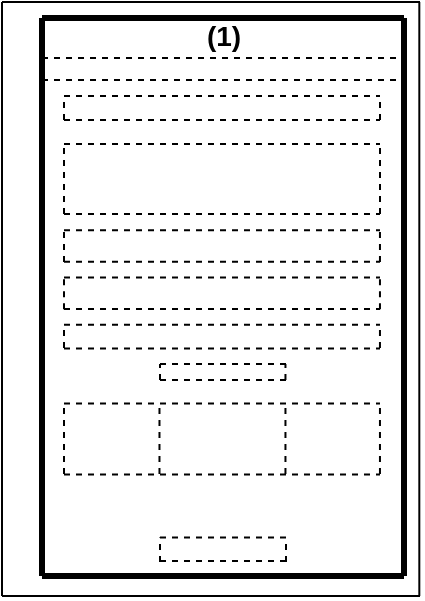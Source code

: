 <mxfile version="14.5.1" type="device"><diagram id="s1p8W3Jd-O6_C4ZqQdut" name="Page-1"><mxGraphModel dx="564" dy="551" grid="1" gridSize="3.937" guides="0" tooltips="1" connect="0" arrows="0" fold="1" page="1" pageScale="1" pageWidth="420" pageHeight="297" background="none" math="0" shadow="0"><root><mxCell id="0"/><mxCell id="1" parent="0"/><mxCell id="AzDBy5NYutQdLeTBvs-s-33" value="" style="endArrow=none;html=1;strokeWidth=3;" parent="1" edge="1"><mxGeometry width="50" height="50" relative="1" as="geometry"><mxPoint x="20" y="287" as="sourcePoint"/><mxPoint x="20" y="8" as="targetPoint"/></mxGeometry></mxCell><mxCell id="AzDBy5NYutQdLeTBvs-s-34" value="" style="endArrow=none;html=1;strokeWidth=3;" parent="1" edge="1"><mxGeometry width="50" height="50" relative="1" as="geometry"><mxPoint x="201" y="287" as="sourcePoint"/><mxPoint x="201" y="8" as="targetPoint"/></mxGeometry></mxCell><mxCell id="AzDBy5NYutQdLeTBvs-s-36" value="" style="endArrow=none;html=1;strokeWidth=3;" parent="1" edge="1"><mxGeometry width="50" height="50" relative="1" as="geometry"><mxPoint x="20" y="287" as="sourcePoint"/><mxPoint x="201" y="287" as="targetPoint"/></mxGeometry></mxCell><mxCell id="jDQT1PW8UC2mb4ISil7u-4" value="" style="endArrow=none;html=1;strokeWidth=1;fontSize=1;" edge="1" parent="1"><mxGeometry width="50" height="50" relative="1" as="geometry"><mxPoint as="sourcePoint"/><mxPoint x="209" as="targetPoint"/></mxGeometry></mxCell><mxCell id="jDQT1PW8UC2mb4ISil7u-5" value="" style="endArrow=none;html=1;strokeWidth=3;" edge="1" parent="1"><mxGeometry width="50" height="50" relative="1" as="geometry"><mxPoint x="20" y="8" as="sourcePoint"/><mxPoint x="201" y="8" as="targetPoint"/></mxGeometry></mxCell><mxCell id="jDQT1PW8UC2mb4ISil7u-7" value="&lt;span style=&quot;font-size: 14px&quot;&gt;(1)&lt;/span&gt;" style="text;html=1;strokeColor=none;fillColor=none;align=center;verticalAlign=bottom;whiteSpace=wrap;rounded=0;fontSize=14;fontStyle=1" vertex="1" parent="1"><mxGeometry x="90.55" y="11.81" width="40" height="16.06" as="geometry"/></mxCell><mxCell id="jDQT1PW8UC2mb4ISil7u-8" value="" style="endArrow=none;html=1;strokeWidth=1;dashed=1;" edge="1" parent="1"><mxGeometry width="50" height="50" relative="1" as="geometry"><mxPoint x="20" y="28" as="sourcePoint"/><mxPoint x="201" y="28" as="targetPoint"/></mxGeometry></mxCell><mxCell id="jDQT1PW8UC2mb4ISil7u-9" value="" style="endArrow=none;html=1;strokeWidth=1;dashed=1;" edge="1" parent="1"><mxGeometry width="50" height="50" relative="1" as="geometry"><mxPoint x="20" y="39" as="sourcePoint"/><mxPoint x="201" y="39" as="targetPoint"/></mxGeometry></mxCell><mxCell id="jDQT1PW8UC2mb4ISil7u-10" value="" style="endArrow=none;html=1;strokeWidth=1;dashed=1;" edge="1" parent="1"><mxGeometry width="50" height="50" relative="1" as="geometry"><mxPoint x="31" y="47" as="sourcePoint"/><mxPoint x="189" y="47" as="targetPoint"/></mxGeometry></mxCell><mxCell id="jDQT1PW8UC2mb4ISil7u-11" value="" style="endArrow=none;html=1;strokeWidth=1;dashed=1;" edge="1" parent="1"><mxGeometry width="50" height="50" relative="1" as="geometry"><mxPoint x="31" y="59" as="sourcePoint"/><mxPoint x="189" y="59" as="targetPoint"/></mxGeometry></mxCell><mxCell id="jDQT1PW8UC2mb4ISil7u-12" value="" style="endArrow=none;html=1;strokeWidth=1;dashed=1;" edge="1" parent="1"><mxGeometry width="50" height="50" relative="1" as="geometry"><mxPoint x="189" y="59" as="sourcePoint"/><mxPoint x="189" y="47" as="targetPoint"/></mxGeometry></mxCell><mxCell id="jDQT1PW8UC2mb4ISil7u-13" value="" style="endArrow=none;html=1;strokeWidth=1;dashed=1;" edge="1" parent="1"><mxGeometry width="50" height="50" relative="1" as="geometry"><mxPoint x="31" y="59" as="sourcePoint"/><mxPoint x="31" y="47" as="targetPoint"/></mxGeometry></mxCell><mxCell id="jDQT1PW8UC2mb4ISil7u-22" value="" style="endArrow=none;html=1;strokeWidth=1;dashed=1;" edge="1" parent="1"><mxGeometry width="50" height="50" relative="1" as="geometry"><mxPoint x="31" y="71" as="sourcePoint"/><mxPoint x="189" y="71" as="targetPoint"/></mxGeometry></mxCell><mxCell id="jDQT1PW8UC2mb4ISil7u-23" value="" style="endArrow=none;html=1;strokeWidth=1;dashed=1;" edge="1" parent="1"><mxGeometry width="50" height="50" relative="1" as="geometry"><mxPoint x="31" y="106" as="sourcePoint"/><mxPoint x="189" y="106" as="targetPoint"/></mxGeometry></mxCell><mxCell id="jDQT1PW8UC2mb4ISil7u-24" value="" style="endArrow=none;html=1;strokeWidth=1;dashed=1;" edge="1" parent="1"><mxGeometry width="50" height="50" relative="1" as="geometry"><mxPoint x="189" y="106" as="sourcePoint"/><mxPoint x="189" y="71" as="targetPoint"/></mxGeometry></mxCell><mxCell id="jDQT1PW8UC2mb4ISil7u-25" value="" style="endArrow=none;html=1;strokeWidth=1;dashed=1;" edge="1" parent="1"><mxGeometry width="50" height="50" relative="1" as="geometry"><mxPoint x="31" y="106" as="sourcePoint"/><mxPoint x="31" y="71" as="targetPoint"/></mxGeometry></mxCell><mxCell id="jDQT1PW8UC2mb4ISil7u-28" value="" style="endArrow=none;html=1;strokeWidth=1;dashed=1;" edge="1" parent="1"><mxGeometry width="50" height="50" relative="1" as="geometry"><mxPoint x="31" y="114.17" as="sourcePoint"/><mxPoint x="189" y="114.17" as="targetPoint"/></mxGeometry></mxCell><mxCell id="jDQT1PW8UC2mb4ISil7u-29" value="" style="endArrow=none;html=1;strokeWidth=1;dashed=1;" edge="1" parent="1"><mxGeometry width="50" height="50" relative="1" as="geometry"><mxPoint x="31" y="129.92" as="sourcePoint"/><mxPoint x="189" y="129.92" as="targetPoint"/></mxGeometry></mxCell><mxCell id="jDQT1PW8UC2mb4ISil7u-30" value="" style="endArrow=none;html=1;strokeWidth=1;dashed=1;" edge="1" parent="1"><mxGeometry width="50" height="50" relative="1" as="geometry"><mxPoint x="31" y="137.8" as="sourcePoint"/><mxPoint x="189" y="137.8" as="targetPoint"/></mxGeometry></mxCell><mxCell id="jDQT1PW8UC2mb4ISil7u-31" value="" style="endArrow=none;html=1;strokeWidth=1;dashed=1;" edge="1" parent="1"><mxGeometry width="50" height="50" relative="1" as="geometry"><mxPoint x="31" y="153.54" as="sourcePoint"/><mxPoint x="189" y="153.54" as="targetPoint"/></mxGeometry></mxCell><mxCell id="jDQT1PW8UC2mb4ISil7u-32" value="" style="endArrow=none;html=1;strokeWidth=1;dashed=1;" edge="1" parent="1"><mxGeometry width="50" height="50" relative="1" as="geometry"><mxPoint x="31" y="161.42" as="sourcePoint"/><mxPoint x="189" y="161.42" as="targetPoint"/></mxGeometry></mxCell><mxCell id="jDQT1PW8UC2mb4ISil7u-33" value="" style="endArrow=none;html=1;strokeWidth=1;dashed=1;" edge="1" parent="1"><mxGeometry width="50" height="50" relative="1" as="geometry"><mxPoint x="31" y="173.23" as="sourcePoint"/><mxPoint x="189" y="173.23" as="targetPoint"/></mxGeometry></mxCell><mxCell id="jDQT1PW8UC2mb4ISil7u-34" value="" style="endArrow=none;html=1;strokeWidth=1;dashed=1;" edge="1" parent="1"><mxGeometry width="50" height="50" relative="1" as="geometry"><mxPoint x="31" y="200.79" as="sourcePoint"/><mxPoint x="189" y="200.79" as="targetPoint"/></mxGeometry></mxCell><mxCell id="jDQT1PW8UC2mb4ISil7u-35" value="" style="endArrow=none;html=1;strokeWidth=1;dashed=1;" edge="1" parent="1"><mxGeometry width="50" height="50" relative="1" as="geometry"><mxPoint x="31" y="236.22" as="sourcePoint"/><mxPoint x="189" y="236.22" as="targetPoint"/></mxGeometry></mxCell><mxCell id="jDQT1PW8UC2mb4ISil7u-36" value="" style="endArrow=none;html=1;strokeWidth=1;dashed=1;" edge="1" parent="1"><mxGeometry width="50" height="50" relative="1" as="geometry"><mxPoint x="31" y="130" as="sourcePoint"/><mxPoint x="31" y="114.17" as="targetPoint"/></mxGeometry></mxCell><mxCell id="jDQT1PW8UC2mb4ISil7u-38" value="" style="endArrow=none;html=1;strokeWidth=1;dashed=1;" edge="1" parent="1"><mxGeometry width="50" height="50" relative="1" as="geometry"><mxPoint x="31" y="153.62" as="sourcePoint"/><mxPoint x="31" y="137.79" as="targetPoint"/></mxGeometry></mxCell><mxCell id="jDQT1PW8UC2mb4ISil7u-39" value="" style="endArrow=none;html=1;strokeWidth=1;dashed=1;" edge="1" parent="1"><mxGeometry width="50" height="50" relative="1" as="geometry"><mxPoint x="31" y="173" as="sourcePoint"/><mxPoint x="31" y="161" as="targetPoint"/></mxGeometry></mxCell><mxCell id="jDQT1PW8UC2mb4ISil7u-40" value="" style="endArrow=none;html=1;strokeWidth=1;dashed=1;" edge="1" parent="1"><mxGeometry width="50" height="50" relative="1" as="geometry"><mxPoint x="31" y="236" as="sourcePoint"/><mxPoint x="31" y="200.79" as="targetPoint"/></mxGeometry></mxCell><mxCell id="jDQT1PW8UC2mb4ISil7u-41" value="" style="endArrow=none;html=1;strokeWidth=1;dashed=1;" edge="1" parent="1"><mxGeometry width="50" height="50" relative="1" as="geometry"><mxPoint x="188.98" y="236" as="sourcePoint"/><mxPoint x="188.98" y="200.79" as="targetPoint"/></mxGeometry></mxCell><mxCell id="jDQT1PW8UC2mb4ISil7u-42" value="" style="endArrow=none;html=1;strokeWidth=1;dashed=1;" edge="1" parent="1"><mxGeometry width="50" height="50" relative="1" as="geometry"><mxPoint x="188.98" y="173.0" as="sourcePoint"/><mxPoint x="188.98" y="161" as="targetPoint"/></mxGeometry></mxCell><mxCell id="jDQT1PW8UC2mb4ISil7u-43" value="" style="endArrow=none;html=1;strokeWidth=1;dashed=1;" edge="1" parent="1"><mxGeometry width="50" height="50" relative="1" as="geometry"><mxPoint x="188.98" y="153.62" as="sourcePoint"/><mxPoint x="188.98" y="137.79" as="targetPoint"/></mxGeometry></mxCell><mxCell id="jDQT1PW8UC2mb4ISil7u-44" value="" style="endArrow=none;html=1;strokeWidth=1;dashed=1;" edge="1" parent="1"><mxGeometry width="50" height="50" relative="1" as="geometry"><mxPoint x="188.98" y="130" as="sourcePoint"/><mxPoint x="188.98" y="114.17" as="targetPoint"/></mxGeometry></mxCell><mxCell id="jDQT1PW8UC2mb4ISil7u-45" value="" style="endArrow=none;html=1;strokeWidth=1;dashed=1;" edge="1" parent="1"><mxGeometry width="50" height="50" relative="1" as="geometry"><mxPoint x="79" y="181" as="sourcePoint"/><mxPoint x="142" y="181" as="targetPoint"/></mxGeometry></mxCell><mxCell id="jDQT1PW8UC2mb4ISil7u-46" value="" style="endArrow=none;html=1;strokeWidth=1;dashed=1;" edge="1" parent="1"><mxGeometry width="50" height="50" relative="1" as="geometry"><mxPoint x="79" y="189" as="sourcePoint"/><mxPoint x="142" y="189" as="targetPoint"/></mxGeometry></mxCell><mxCell id="jDQT1PW8UC2mb4ISil7u-48" value="" style="endArrow=none;html=1;strokeWidth=1;dashed=1;" edge="1" parent="1"><mxGeometry width="50" height="50" relative="1" as="geometry"><mxPoint x="79" y="189" as="sourcePoint"/><mxPoint x="79" y="181" as="targetPoint"/></mxGeometry></mxCell><mxCell id="jDQT1PW8UC2mb4ISil7u-49" value="" style="endArrow=none;html=1;strokeWidth=1;dashed=1;" edge="1" parent="1"><mxGeometry width="50" height="50" relative="1" as="geometry"><mxPoint x="141.73" y="189" as="sourcePoint"/><mxPoint x="141.73" y="181" as="targetPoint"/></mxGeometry></mxCell><mxCell id="jDQT1PW8UC2mb4ISil7u-50" value="" style="endArrow=none;html=1;strokeWidth=1;dashed=1;" edge="1" parent="1"><mxGeometry width="50" height="50" relative="1" as="geometry"><mxPoint x="79" y="267.72" as="sourcePoint"/><mxPoint x="142" y="267.72" as="targetPoint"/></mxGeometry></mxCell><mxCell id="jDQT1PW8UC2mb4ISil7u-51" value="" style="endArrow=none;html=1;strokeWidth=1;dashed=1;" edge="1" parent="1"><mxGeometry width="50" height="50" relative="1" as="geometry"><mxPoint x="79" y="279.53" as="sourcePoint"/><mxPoint x="142" y="279.53" as="targetPoint"/></mxGeometry></mxCell><mxCell id="jDQT1PW8UC2mb4ISil7u-52" value="" style="endArrow=none;html=1;strokeWidth=1;dashed=1;" edge="1" parent="1"><mxGeometry width="50" height="50" relative="1" as="geometry"><mxPoint x="79" y="280" as="sourcePoint"/><mxPoint x="79" y="267.72" as="targetPoint"/></mxGeometry></mxCell><mxCell id="jDQT1PW8UC2mb4ISil7u-53" value="" style="endArrow=none;html=1;strokeWidth=1;dashed=1;" edge="1" parent="1"><mxGeometry width="50" height="50" relative="1" as="geometry"><mxPoint x="142" y="280" as="sourcePoint"/><mxPoint x="142" y="268" as="targetPoint"/></mxGeometry></mxCell><mxCell id="jDQT1PW8UC2mb4ISil7u-54" value="" style="endArrow=none;html=1;strokeWidth=1;dashed=1;" edge="1" parent="1"><mxGeometry width="50" height="50" relative="1" as="geometry"><mxPoint x="78.74" y="236" as="sourcePoint"/><mxPoint x="78.74" y="200.79" as="targetPoint"/></mxGeometry></mxCell><mxCell id="jDQT1PW8UC2mb4ISil7u-55" value="" style="endArrow=none;html=1;strokeWidth=1;dashed=1;" edge="1" parent="1"><mxGeometry width="50" height="50" relative="1" as="geometry"><mxPoint x="141.73" y="236" as="sourcePoint"/><mxPoint x="141.73" y="200.79" as="targetPoint"/></mxGeometry></mxCell><mxCell id="jDQT1PW8UC2mb4ISil7u-56" value="" style="endArrow=none;html=1;strokeWidth=1;fontSize=1;" edge="1" parent="1"><mxGeometry width="50" height="50" relative="1" as="geometry"><mxPoint as="sourcePoint"/><mxPoint y="297" as="targetPoint"/></mxGeometry></mxCell><mxCell id="jDQT1PW8UC2mb4ISil7u-57" value="" style="endArrow=none;html=1;strokeWidth=1;fontSize=1;" edge="1" parent="1"><mxGeometry width="50" height="50" relative="1" as="geometry"><mxPoint x="208.66" as="sourcePoint"/><mxPoint x="208.66" y="297" as="targetPoint"/></mxGeometry></mxCell><mxCell id="jDQT1PW8UC2mb4ISil7u-58" value="" style="endArrow=none;html=1;strokeWidth=1;fontSize=1;" edge="1" parent="1"><mxGeometry width="50" height="50" relative="1" as="geometry"><mxPoint y="297" as="sourcePoint"/><mxPoint x="209" y="297" as="targetPoint"/></mxGeometry></mxCell></root></mxGraphModel></diagram></mxfile>